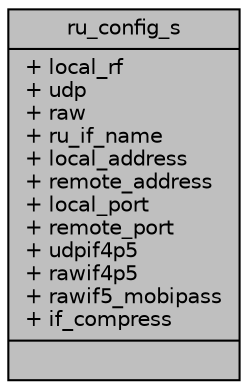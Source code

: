digraph "ru_config_s"
{
 // LATEX_PDF_SIZE
  edge [fontname="Helvetica",fontsize="10",labelfontname="Helvetica",labelfontsize="10"];
  node [fontname="Helvetica",fontsize="10",shape=record];
  Node1 [label="{ru_config_s\n|+ local_rf\l+ udp\l+ raw\l+ ru_if_name\l+ local_address\l+ remote_address\l+ local_port\l+ remote_port\l+ udpif4p5\l+ rawif4p5\l+ rawif5_mobipass\l+ if_compress\l|}",height=0.2,width=0.4,color="black", fillcolor="grey75", style="filled", fontcolor="black",tooltip=" "];
}

